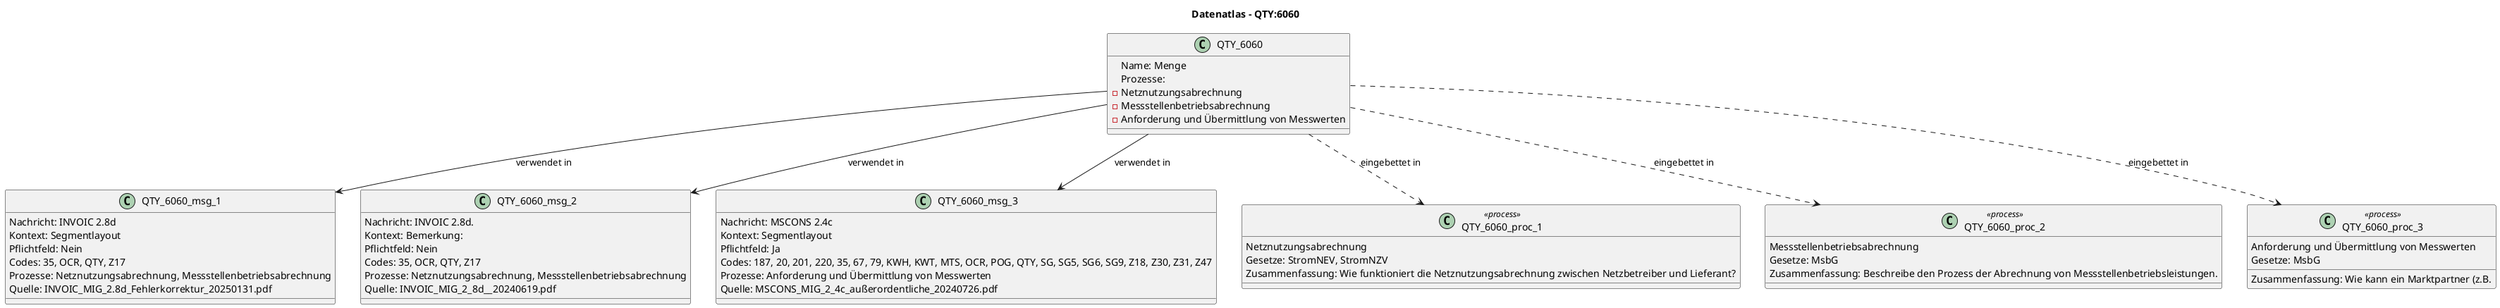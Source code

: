 @startuml
title Datenatlas – QTY:6060
class QTY_6060 {
  Name: Menge
  Prozesse:
    - Netznutzungsabrechnung
    - Messstellenbetriebsabrechnung
    - Anforderung und Übermittlung von Messwerten
}
class QTY_6060_msg_1 {
  Nachricht: INVOIC 2.8d
  Kontext: Segmentlayout
  Pflichtfeld: Nein
  Codes: 35, OCR, QTY, Z17
  Prozesse: Netznutzungsabrechnung, Messstellenbetriebsabrechnung
  Quelle: INVOIC_MIG_2.8d_Fehlerkorrektur_20250131.pdf
}
QTY_6060 --> QTY_6060_msg_1 : verwendet in
class QTY_6060_msg_2 {
  Nachricht: INVOIC 2.8d.
  Kontext: Bemerkung:
  Pflichtfeld: Nein
  Codes: 35, OCR, QTY, Z17
  Prozesse: Netznutzungsabrechnung, Messstellenbetriebsabrechnung
  Quelle: INVOIC_MIG_2_8d__20240619.pdf
}
QTY_6060 --> QTY_6060_msg_2 : verwendet in
class QTY_6060_msg_3 {
  Nachricht: MSCONS 2.4c
  Kontext: Segmentlayout
  Pflichtfeld: Ja
  Codes: 187, 20, 201, 220, 35, 67, 79, KWH, KWT, MTS, OCR, POG, QTY, SG, SG5, SG6, SG9, Z18, Z30, Z31, Z47
  Prozesse: Anforderung und Übermittlung von Messwerten
  Quelle: MSCONS_MIG_2_4c_außerordentliche_20240726.pdf
}
QTY_6060 --> QTY_6060_msg_3 : verwendet in
class QTY_6060_proc_1 <<process>> {
  Netznutzungsabrechnung
  Gesetze: StromNEV, StromNZV
  Zusammenfassung: Wie funktioniert die Netznutzungsabrechnung zwischen Netzbetreiber und Lieferant?
}
QTY_6060 ..> QTY_6060_proc_1 : eingebettet in
class QTY_6060_proc_2 <<process>> {
  Messstellenbetriebsabrechnung
  Gesetze: MsbG
  Zusammenfassung: Beschreibe den Prozess der Abrechnung von Messstellenbetriebsleistungen.
}
QTY_6060 ..> QTY_6060_proc_2 : eingebettet in
class QTY_6060_proc_3 <<process>> {
  Anforderung und Übermittlung von Messwerten
  Gesetze: MsbG
  Zusammenfassung: Wie kann ein Marktpartner (z.B.
}
QTY_6060 ..> QTY_6060_proc_3 : eingebettet in
@enduml